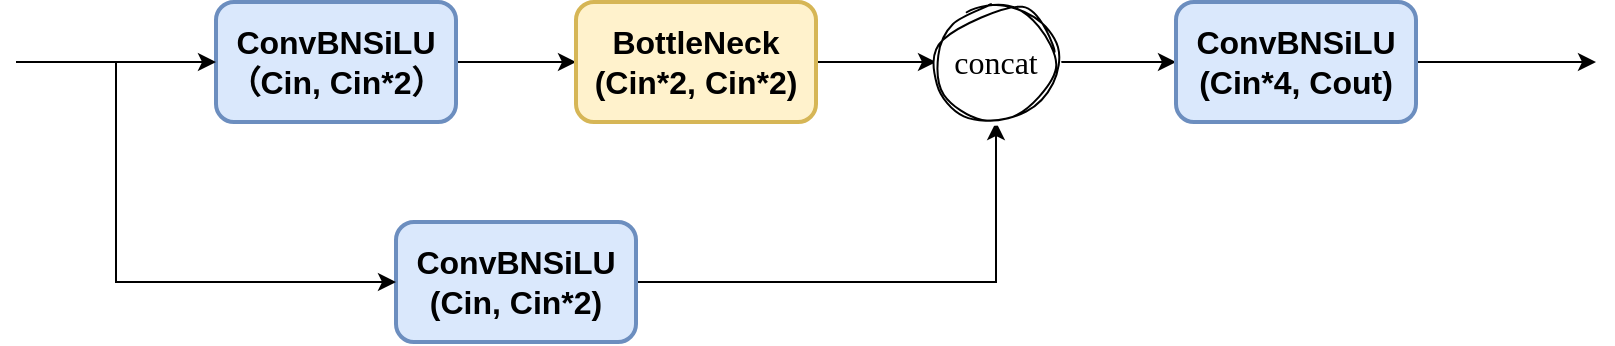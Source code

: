 <mxfile version="20.8.23" type="github">
  <diagram name="第 1 页" id="f60LronIqc0JHcP7PERL">
    <mxGraphModel dx="1535" dy="815" grid="1" gridSize="10" guides="1" tooltips="1" connect="1" arrows="1" fold="1" page="1" pageScale="1" pageWidth="827" pageHeight="1169" math="0" shadow="0">
      <root>
        <mxCell id="0" />
        <mxCell id="1" parent="0" />
        <mxCell id="CtJdPsDYsdZSeA5UdTZm-7" style="edgeStyle=orthogonalEdgeStyle;rounded=0;orthogonalLoop=1;jettySize=auto;html=1;entryX=0;entryY=0.5;entryDx=0;entryDy=0;" parent="1" source="CtJdPsDYsdZSeA5UdTZm-1" target="CtJdPsDYsdZSeA5UdTZm-2" edge="1">
          <mxGeometry relative="1" as="geometry" />
        </mxCell>
        <mxCell id="CtJdPsDYsdZSeA5UdTZm-1" value="&lt;font style=&quot;font-size: 16px;&quot;&gt;&lt;b&gt;ConvBNSiLU&lt;br&gt;（Cin, Cin*2）&lt;br&gt;&lt;/b&gt;&lt;/font&gt;" style="rounded=1;whiteSpace=wrap;html=1;fillColor=#dae8fc;strokeColor=#6c8ebf;strokeWidth=2;" parent="1" vertex="1">
          <mxGeometry x="110" y="760" width="120" height="60" as="geometry" />
        </mxCell>
        <mxCell id="CtJdPsDYsdZSeA5UdTZm-8" style="edgeStyle=orthogonalEdgeStyle;rounded=0;orthogonalLoop=1;jettySize=auto;html=1;entryX=0;entryY=0.5;entryDx=0;entryDy=0;" parent="1" source="CtJdPsDYsdZSeA5UdTZm-2" target="CtJdPsDYsdZSeA5UdTZm-5" edge="1">
          <mxGeometry relative="1" as="geometry" />
        </mxCell>
        <mxCell id="CtJdPsDYsdZSeA5UdTZm-2" value="&lt;font style=&quot;font-size: 16px;&quot;&gt;&lt;b&gt;BottleNeck&lt;br&gt;(Cin*2, Cin*2)&lt;br&gt;&lt;/b&gt;&lt;/font&gt;" style="rounded=1;whiteSpace=wrap;html=1;fillColor=#fff2cc;strokeColor=#d6b656;strokeWidth=2;" parent="1" vertex="1">
          <mxGeometry x="290" y="760" width="120" height="60" as="geometry" />
        </mxCell>
        <mxCell id="CtJdPsDYsdZSeA5UdTZm-15" style="edgeStyle=orthogonalEdgeStyle;rounded=0;orthogonalLoop=1;jettySize=auto;html=1;" parent="1" source="CtJdPsDYsdZSeA5UdTZm-3" target="CtJdPsDYsdZSeA5UdTZm-5" edge="1">
          <mxGeometry relative="1" as="geometry" />
        </mxCell>
        <mxCell id="CtJdPsDYsdZSeA5UdTZm-3" value="&lt;font style=&quot;font-size: 16px;&quot;&gt;&lt;b&gt;ConvBNSiLU&lt;br&gt;(Cin, Cin*2)&lt;br&gt;&lt;/b&gt;&lt;/font&gt;" style="rounded=1;whiteSpace=wrap;html=1;fillColor=#dae8fc;strokeColor=#6c8ebf;strokeWidth=2;" parent="1" vertex="1">
          <mxGeometry x="200" y="870" width="120" height="60" as="geometry" />
        </mxCell>
        <mxCell id="CtJdPsDYsdZSeA5UdTZm-9" style="edgeStyle=orthogonalEdgeStyle;rounded=0;orthogonalLoop=1;jettySize=auto;html=1;exitX=1;exitY=0.5;exitDx=0;exitDy=0;entryX=0;entryY=0.5;entryDx=0;entryDy=0;" parent="1" source="CtJdPsDYsdZSeA5UdTZm-5" target="CtJdPsDYsdZSeA5UdTZm-6" edge="1">
          <mxGeometry relative="1" as="geometry" />
        </mxCell>
        <mxCell id="CtJdPsDYsdZSeA5UdTZm-5" value="&lt;font face=&quot;Comic Sans MS&quot; style=&quot;font-size: 16px;&quot;&gt;concat&lt;/font&gt;" style="ellipse;whiteSpace=wrap;html=1;sketch=1;curveFitting=1;jiggle=2;" parent="1" vertex="1">
          <mxGeometry x="470" y="760" width="60" height="60" as="geometry" />
        </mxCell>
        <mxCell id="CtJdPsDYsdZSeA5UdTZm-10" style="edgeStyle=orthogonalEdgeStyle;rounded=0;orthogonalLoop=1;jettySize=auto;html=1;exitX=1;exitY=0.5;exitDx=0;exitDy=0;" parent="1" source="CtJdPsDYsdZSeA5UdTZm-6" edge="1">
          <mxGeometry relative="1" as="geometry">
            <mxPoint x="800" y="790" as="targetPoint" />
          </mxGeometry>
        </mxCell>
        <mxCell id="CtJdPsDYsdZSeA5UdTZm-6" value="&lt;font style=&quot;font-size: 16px;&quot;&gt;&lt;b&gt;ConvBNSiLU&lt;br&gt;(Cin*4, Cout)&lt;br&gt;&lt;/b&gt;&lt;/font&gt;" style="rounded=1;whiteSpace=wrap;html=1;fillColor=#dae8fc;strokeColor=#6c8ebf;strokeWidth=2;" parent="1" vertex="1">
          <mxGeometry x="590" y="760" width="120" height="60" as="geometry" />
        </mxCell>
        <mxCell id="CtJdPsDYsdZSeA5UdTZm-11" value="" style="endArrow=classic;html=1;rounded=0;entryX=0;entryY=0.5;entryDx=0;entryDy=0;" parent="1" target="CtJdPsDYsdZSeA5UdTZm-1" edge="1">
          <mxGeometry width="50" height="50" relative="1" as="geometry">
            <mxPoint x="10" y="790" as="sourcePoint" />
            <mxPoint x="450" y="730" as="targetPoint" />
          </mxGeometry>
        </mxCell>
        <mxCell id="CtJdPsDYsdZSeA5UdTZm-14" value="" style="endArrow=classic;html=1;rounded=0;entryX=0;entryY=0.5;entryDx=0;entryDy=0;" parent="1" target="CtJdPsDYsdZSeA5UdTZm-3" edge="1">
          <mxGeometry width="50" height="50" relative="1" as="geometry">
            <mxPoint x="60" y="790" as="sourcePoint" />
            <mxPoint x="60" y="900" as="targetPoint" />
            <Array as="points">
              <mxPoint x="60" y="900" />
            </Array>
          </mxGeometry>
        </mxCell>
      </root>
    </mxGraphModel>
  </diagram>
</mxfile>
